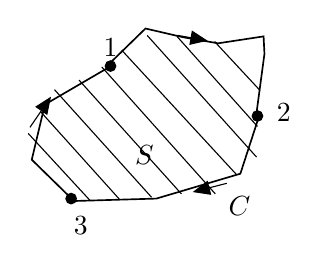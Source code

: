 \begin{tikzpicture}[y=-1cm]
\filldraw[black] (4.633,4.667) circle (0.067cm);
\filldraw[black] (2.767,4.033) circle (0.067cm);
\filldraw[black] (2.267,5.716) circle (0.067cm);
\draw[arrows=-triangle 45,black] (3.622,3.644) -- (4,3.711);
\draw[arrows=-triangle 45,black] (4.244,5.522) -- (3.811,5.633);
\draw[arrows=-triangle 45,black] (1.744,4.811) -- (2.011,4.422);
\draw[black] (2.367,4.211) -- (3.667,5.656);
\draw[black] (2.656,4.044) -- (4.098,5.656);
\draw[black] (2.911,3.833) -- (4.367,5.411);
\draw[black] (3.233,3.644) -- (4.622,5.189);
\draw[black] (2.056,4.333) -- (3.289,5.7);
\draw[black] (1.878,4.611) -- (2.878,5.722);
\draw[black] (1.722,4.889) -- (2.511,5.744);
\draw[black] (3.611,3.656) -- (4.633,4.8);
\draw[black] (4.089,3.722) -- (4.667,4.344);
\draw[semithick,black] (2.744,4.011) -- (3.211,3.556) -- (3.689,3.667) -- (4.133,3.744) -- (4.711,3.656) -- (4.722,3.878) -- (4.622,4.622);
\draw[semithick,black] (4.633,4.733) -- (4.416,5.4) -- (3.349,5.716) -- (2.233,5.749);
\draw[semithick,black] (2.278,5.722) -- (1.767,5.222) -- (1.933,4.522) -- (2.733,4.056);
\path (4.756,4.733) node[text=black,anchor=base west] {$2$};
\path (2.556,3.911) node[text=black,anchor=base west] {$1$};
\path (2.178,6.167) node[text=black,anchor=base west] {$3$};
\path (4.144,5.933) node[text=black,anchor=base west] {$C$};
\path (2.956,5.278) node[text=black,anchor=base west] {$S$};

\end{tikzpicture}%

%% Configure (x)emacs for this file ...
%% Local Variables:
%% mode: latex
%% End: